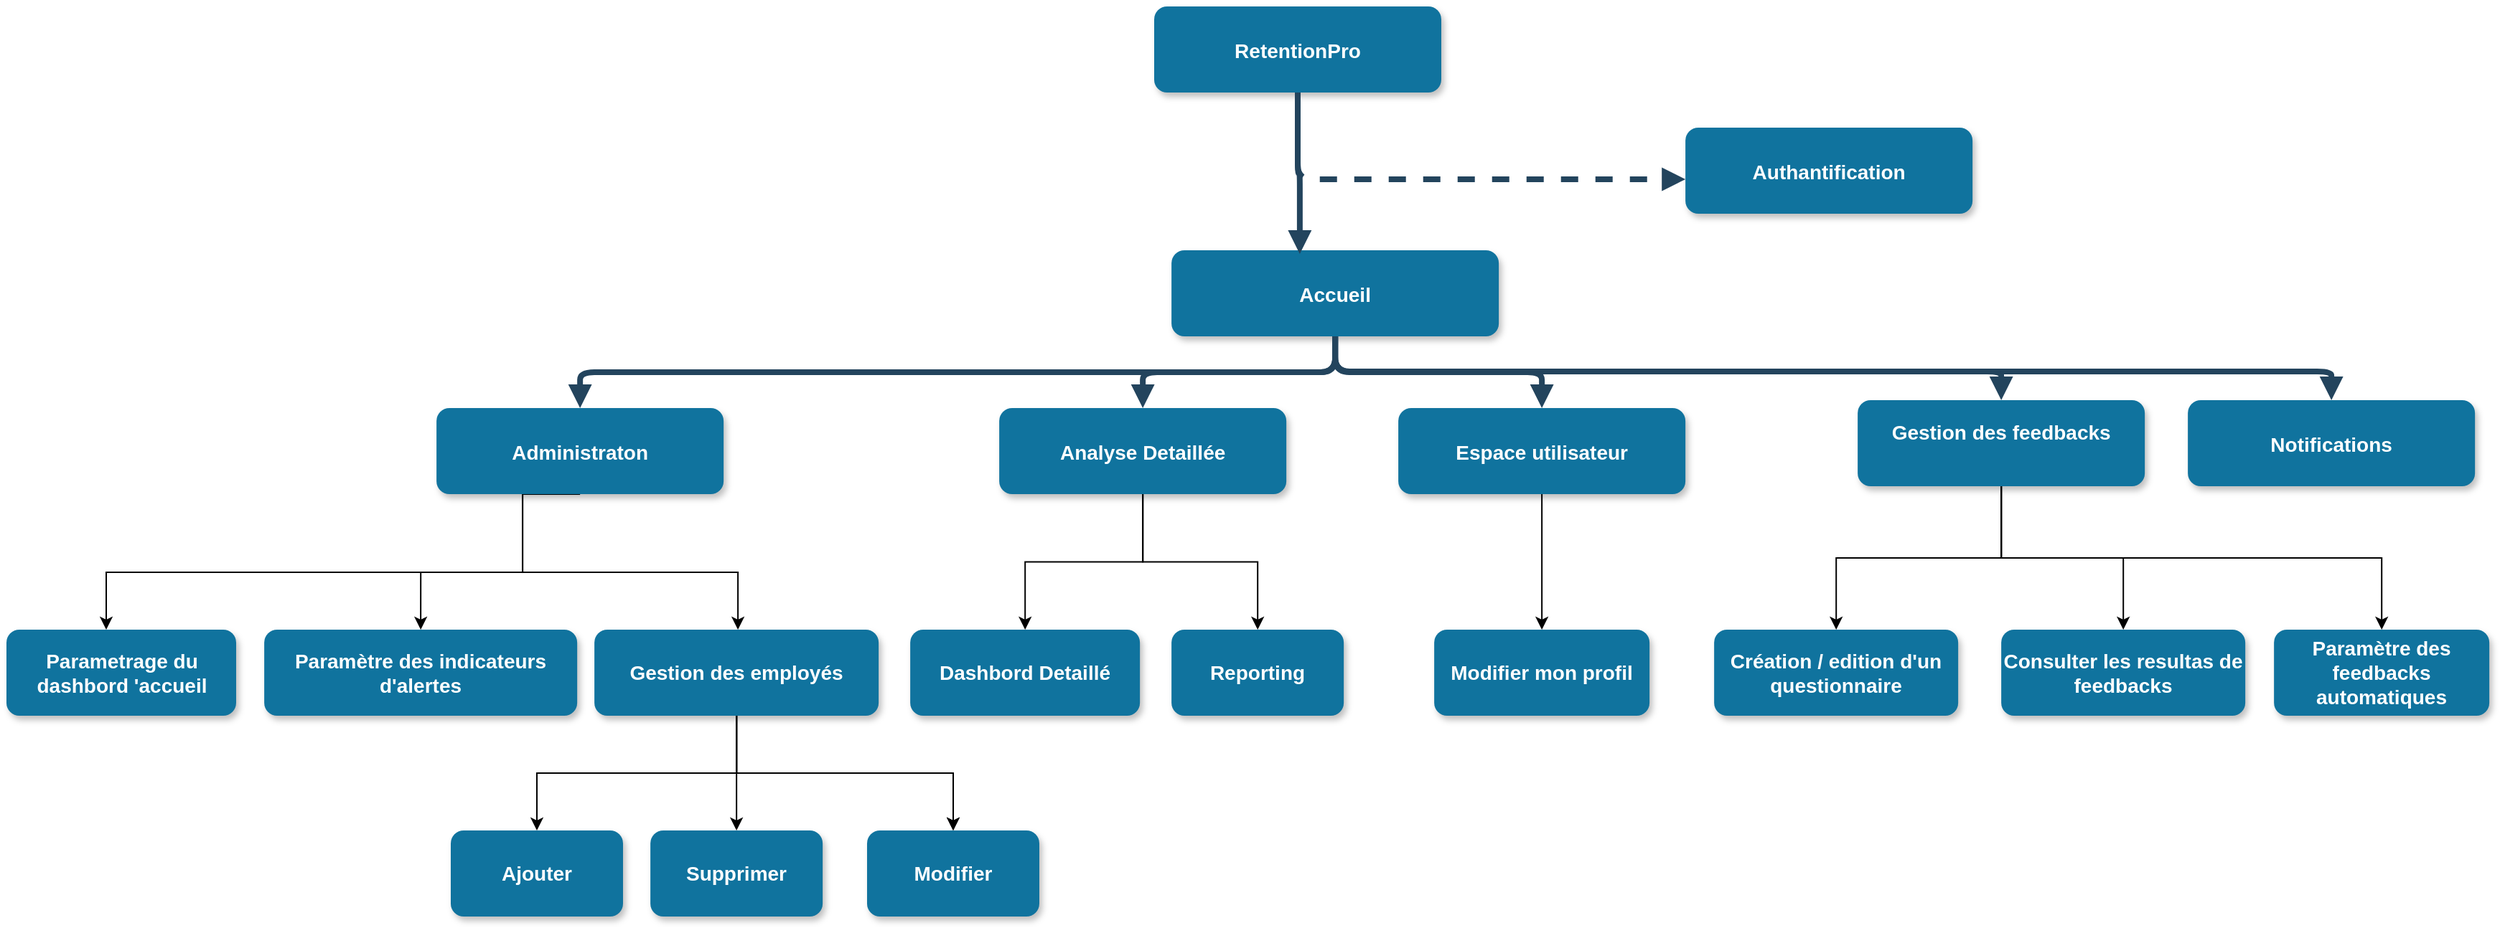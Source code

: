 <mxfile version="23.1.6" type="github">
  <diagram name="Page-1" id="97916047-d0de-89f5-080d-49f4d83e522f">
    <mxGraphModel dx="3520" dy="1888" grid="1" gridSize="10" guides="1" tooltips="1" connect="1" arrows="1" fold="1" page="1" pageScale="1.5" pageWidth="1169" pageHeight="827" background="none" math="0" shadow="0">
      <root>
        <mxCell id="0" />
        <mxCell id="1" parent="0" />
        <mxCell id="2" value="RetentionPro" style="rounded=1;fillColor=#10739E;strokeColor=none;shadow=1;gradientColor=none;fontStyle=1;fontColor=#FFFFFF;fontSize=14;" parent="1" vertex="1">
          <mxGeometry x="800" y="205.5" width="200" height="60" as="geometry" />
        </mxCell>
        <mxCell id="3" value="Accueil" style="rounded=1;fillColor=#10739E;strokeColor=none;shadow=1;gradientColor=none;fontStyle=1;fontColor=#FFFFFF;fontSize=14;" parent="1" vertex="1">
          <mxGeometry x="812.07" y="375.5" width="228" height="60" as="geometry" />
        </mxCell>
        <mxCell id="0NrtANAy2df6LXkTk619-73" value="" style="edgeStyle=orthogonalEdgeStyle;rounded=0;orthogonalLoop=1;jettySize=auto;html=1;exitX=0.5;exitY=1;exitDx=0;exitDy=0;" edge="1" parent="1" source="4" target="0NrtANAy2df6LXkTk619-72">
          <mxGeometry relative="1" as="geometry">
            <mxPoint x="231.031" y="600" as="sourcePoint" />
            <mxPoint x="70.069" y="694.5" as="targetPoint" />
            <Array as="points">
              <mxPoint x="360.07" y="546" />
              <mxPoint x="360.07" y="600" />
              <mxPoint x="510.07" y="600" />
            </Array>
          </mxGeometry>
        </mxCell>
        <mxCell id="0NrtANAy2df6LXkTk619-101" value="" style="edgeStyle=orthogonalEdgeStyle;rounded=0;orthogonalLoop=1;jettySize=auto;html=1;entryX=0.5;entryY=0;entryDx=0;entryDy=0;" edge="1" parent="1" source="4" target="0NrtANAy2df6LXkTk619-75">
          <mxGeometry relative="1" as="geometry">
            <mxPoint x="160.07" y="515.5" as="targetPoint" />
            <Array as="points">
              <mxPoint x="360.07" y="600" />
              <mxPoint x="289.07" y="600" />
            </Array>
          </mxGeometry>
        </mxCell>
        <mxCell id="4" value="Administraton" style="rounded=1;fillColor=#10739E;strokeColor=none;shadow=1;gradientColor=none;fontStyle=1;fontColor=#FFFFFF;fontSize=14;" parent="1" vertex="1">
          <mxGeometry x="300.07" y="485.5" width="200" height="60" as="geometry" />
        </mxCell>
        <mxCell id="0NrtANAy2df6LXkTk619-79" value="" style="edgeStyle=orthogonalEdgeStyle;rounded=0;orthogonalLoop=1;jettySize=auto;html=1;" edge="1" parent="1" source="5" target="0NrtANAy2df6LXkTk619-78">
          <mxGeometry relative="1" as="geometry" />
        </mxCell>
        <mxCell id="0NrtANAy2df6LXkTk619-81" value="" style="edgeStyle=orthogonalEdgeStyle;rounded=0;orthogonalLoop=1;jettySize=auto;html=1;" edge="1" parent="1" source="5" target="0NrtANAy2df6LXkTk619-80">
          <mxGeometry relative="1" as="geometry" />
        </mxCell>
        <mxCell id="5" value="Analyse Detaillée" style="rounded=1;fillColor=#10739E;strokeColor=none;shadow=1;gradientColor=none;fontStyle=1;fontColor=#FFFFFF;fontSize=14;" parent="1" vertex="1">
          <mxGeometry x="692.07" y="485.5" width="200" height="60" as="geometry" />
        </mxCell>
        <mxCell id="0NrtANAy2df6LXkTk619-88" value="" style="edgeStyle=orthogonalEdgeStyle;rounded=0;orthogonalLoop=1;jettySize=auto;html=1;" edge="1" parent="1" source="6" target="0NrtANAy2df6LXkTk619-87">
          <mxGeometry relative="1" as="geometry" />
        </mxCell>
        <mxCell id="6" value="Espace utilisateur" style="rounded=1;fillColor=#10739E;strokeColor=none;shadow=1;gradientColor=none;fontStyle=1;fontColor=#FFFFFF;fontSize=14;" parent="1" vertex="1">
          <mxGeometry x="970.07" y="485.5" width="200" height="60" as="geometry" />
        </mxCell>
        <mxCell id="7" value="Authantification" style="rounded=1;fillColor=#10739E;strokeColor=none;shadow=1;gradientColor=none;fontStyle=1;fontColor=#FFFFFF;fontSize=14;" parent="1" vertex="1">
          <mxGeometry x="1170.07" y="290" width="200" height="60" as="geometry" />
        </mxCell>
        <mxCell id="29" value="" style="edgeStyle=elbowEdgeStyle;elbow=vertical;strokeWidth=4;endArrow=block;endFill=1;fontStyle=1;strokeColor=#23445D;entryX=0.392;entryY=0.042;entryDx=0;entryDy=0;entryPerimeter=0;" parent="1" source="2" target="3" edge="1">
          <mxGeometry x="22" y="165.5" width="100" height="100" as="geometry">
            <mxPoint x="892.07" y="280" as="sourcePoint" />
            <mxPoint x="896.07" y="360" as="targetPoint" />
          </mxGeometry>
        </mxCell>
        <mxCell id="30" value="" style="edgeStyle=elbowEdgeStyle;elbow=vertical;strokeWidth=4;endArrow=block;endFill=1;fontStyle=1;strokeColor=#23445D;" parent="1" source="3" target="5" edge="1">
          <mxGeometry x="22" y="165.5" width="100" height="100" as="geometry">
            <mxPoint x="172.07" y="295.5" as="sourcePoint" />
            <mxPoint x="272.07" y="195.5" as="targetPoint" />
          </mxGeometry>
        </mxCell>
        <mxCell id="31" value="" style="edgeStyle=elbowEdgeStyle;elbow=vertical;strokeWidth=4;endArrow=block;endFill=1;fontStyle=1;strokeColor=#23445D;" parent="1" source="3" target="4" edge="1">
          <mxGeometry x="22" y="165.5" width="100" height="100" as="geometry">
            <mxPoint x="172.07" y="295.5" as="sourcePoint" />
            <mxPoint x="272.07" y="195.5" as="targetPoint" />
          </mxGeometry>
        </mxCell>
        <mxCell id="32" value="" style="edgeStyle=elbowEdgeStyle;elbow=vertical;strokeWidth=4;endArrow=block;endFill=1;fontStyle=1;strokeColor=#23445D;" parent="1" source="3" target="6" edge="1">
          <mxGeometry x="22" y="165.5" width="100" height="100" as="geometry">
            <mxPoint x="172.07" y="295.5" as="sourcePoint" />
            <mxPoint x="272.07" y="195.5" as="targetPoint" />
          </mxGeometry>
        </mxCell>
        <mxCell id="33" value="" style="edgeStyle=elbowEdgeStyle;elbow=vertical;strokeWidth=4;endArrow=block;endFill=1;fontStyle=1;dashed=1;strokeColor=#23445D;" parent="1" source="2" target="7" edge="1">
          <mxGeometry x="22" y="165.5" width="100" height="100" as="geometry">
            <mxPoint x="900.0" y="265.5" as="sourcePoint" />
            <mxPoint x="1140.0" y="326" as="targetPoint" />
            <Array as="points">
              <mxPoint x="900.0" y="326" />
            </Array>
          </mxGeometry>
        </mxCell>
        <mxCell id="0NrtANAy2df6LXkTk619-61" value="Notifications" style="rounded=1;fillColor=#10739E;strokeColor=none;shadow=1;gradientColor=none;fontStyle=1;fontColor=#FFFFFF;fontSize=14;" vertex="1" parent="1">
          <mxGeometry x="1520.07" y="480" width="200" height="60" as="geometry" />
        </mxCell>
        <mxCell id="0NrtANAy2df6LXkTk619-90" value="" style="edgeStyle=orthogonalEdgeStyle;rounded=0;orthogonalLoop=1;jettySize=auto;html=1;" edge="1" parent="1" source="0NrtANAy2df6LXkTk619-62" target="0NrtANAy2df6LXkTk619-89">
          <mxGeometry relative="1" as="geometry">
            <Array as="points">
              <mxPoint x="1580.07" y="590" />
              <mxPoint x="1455.07" y="590" />
            </Array>
          </mxGeometry>
        </mxCell>
        <mxCell id="0NrtANAy2df6LXkTk619-92" value="" style="edgeStyle=orthogonalEdgeStyle;rounded=0;orthogonalLoop=1;jettySize=auto;html=1;" edge="1" parent="1" source="0NrtANAy2df6LXkTk619-62" target="0NrtANAy2df6LXkTk619-91">
          <mxGeometry relative="1" as="geometry">
            <Array as="points">
              <mxPoint x="1580.07" y="590" />
              <mxPoint x="1655.07" y="590" />
            </Array>
          </mxGeometry>
        </mxCell>
        <mxCell id="0NrtANAy2df6LXkTk619-94" value="" style="edgeStyle=orthogonalEdgeStyle;rounded=0;orthogonalLoop=1;jettySize=auto;html=1;" edge="1" parent="1" source="0NrtANAy2df6LXkTk619-62" target="0NrtANAy2df6LXkTk619-93">
          <mxGeometry relative="1" as="geometry">
            <Array as="points">
              <mxPoint x="1580.07" y="590" />
              <mxPoint x="1835.07" y="590" />
            </Array>
          </mxGeometry>
        </mxCell>
        <mxCell id="0NrtANAy2df6LXkTk619-62" value="Gestion des feedbacks&#xa;" style="rounded=1;fillColor=#10739E;strokeColor=none;shadow=1;gradientColor=none;fontStyle=1;fontColor=#FFFFFF;fontSize=14;" vertex="1" parent="1">
          <mxGeometry x="1290.07" y="480" width="200" height="60" as="geometry" />
        </mxCell>
        <mxCell id="0NrtANAy2df6LXkTk619-69" value="" style="edgeStyle=elbowEdgeStyle;elbow=vertical;strokeWidth=4;endArrow=block;endFill=1;fontStyle=1;strokeColor=#23445D;entryX=0.5;entryY=0;entryDx=0;entryDy=0;" edge="1" parent="1" source="3" target="0NrtANAy2df6LXkTk619-61">
          <mxGeometry x="22" y="165.5" width="100" height="100" as="geometry">
            <mxPoint x="930.07" y="430" as="sourcePoint" />
            <mxPoint x="1356.07" y="485.5" as="targetPoint" />
            <Array as="points">
              <mxPoint x="1240.07" y="460" />
            </Array>
          </mxGeometry>
        </mxCell>
        <mxCell id="0NrtANAy2df6LXkTk619-70" value="" style="edgeStyle=elbowEdgeStyle;elbow=vertical;strokeWidth=4;endArrow=block;endFill=1;fontStyle=1;strokeColor=#23445D;exitX=0.5;exitY=1;exitDx=0;exitDy=0;entryX=0.5;entryY=0;entryDx=0;entryDy=0;" edge="1" parent="1" source="3" target="0NrtANAy2df6LXkTk619-62">
          <mxGeometry x="22" y="165.5" width="100" height="100" as="geometry">
            <mxPoint x="1350.07" y="460" as="sourcePoint" />
            <mxPoint x="1606.07" y="485.5" as="targetPoint" />
            <Array as="points">
              <mxPoint x="1490.07" y="460" />
            </Array>
          </mxGeometry>
        </mxCell>
        <mxCell id="0NrtANAy2df6LXkTk619-104" value="" style="edgeStyle=orthogonalEdgeStyle;rounded=0;orthogonalLoop=1;jettySize=auto;html=1;" edge="1" parent="1" source="0NrtANAy2df6LXkTk619-72" target="0NrtANAy2df6LXkTk619-103">
          <mxGeometry relative="1" as="geometry" />
        </mxCell>
        <mxCell id="0NrtANAy2df6LXkTk619-106" value="" style="edgeStyle=orthogonalEdgeStyle;rounded=0;orthogonalLoop=1;jettySize=auto;html=1;" edge="1" parent="1" source="0NrtANAy2df6LXkTk619-72" target="0NrtANAy2df6LXkTk619-105">
          <mxGeometry relative="1" as="geometry" />
        </mxCell>
        <mxCell id="0NrtANAy2df6LXkTk619-108" value="" style="edgeStyle=orthogonalEdgeStyle;rounded=0;orthogonalLoop=1;jettySize=auto;html=1;" edge="1" parent="1" source="0NrtANAy2df6LXkTk619-72" target="0NrtANAy2df6LXkTk619-105">
          <mxGeometry relative="1" as="geometry" />
        </mxCell>
        <mxCell id="0NrtANAy2df6LXkTk619-110" value="" style="edgeStyle=orthogonalEdgeStyle;rounded=0;orthogonalLoop=1;jettySize=auto;html=1;" edge="1" parent="1" source="0NrtANAy2df6LXkTk619-72" target="0NrtANAy2df6LXkTk619-109">
          <mxGeometry relative="1" as="geometry" />
        </mxCell>
        <mxCell id="0NrtANAy2df6LXkTk619-72" value="Gestion des employés" style="whiteSpace=wrap;html=1;fontSize=14;fillColor=#10739E;strokeColor=none;fontColor=#FFFFFF;rounded=1;shadow=1;gradientColor=none;fontStyle=1;" vertex="1" parent="1">
          <mxGeometry x="410.07" y="640" width="198" height="60" as="geometry" />
        </mxCell>
        <mxCell id="0NrtANAy2df6LXkTk619-75" value="Paramètre des indicateurs d&#39;alertes" style="whiteSpace=wrap;html=1;fontSize=14;fillColor=#10739E;strokeColor=none;fontColor=#FFFFFF;rounded=1;shadow=1;gradientColor=none;fontStyle=1;" vertex="1" parent="1">
          <mxGeometry x="180.07" y="640" width="218" height="60" as="geometry" />
        </mxCell>
        <mxCell id="0NrtANAy2df6LXkTk619-78" value="Reporting" style="whiteSpace=wrap;html=1;fontSize=14;fillColor=#10739E;strokeColor=none;fontColor=#FFFFFF;rounded=1;shadow=1;gradientColor=none;fontStyle=1;" vertex="1" parent="1">
          <mxGeometry x="812.07" y="640" width="120" height="60" as="geometry" />
        </mxCell>
        <mxCell id="0NrtANAy2df6LXkTk619-80" value="Dashbord Detaillé" style="rounded=1;whiteSpace=wrap;html=1;fontSize=14;fillColor=#10739E;strokeColor=none;fontColor=#FFFFFF;shadow=1;gradientColor=none;fontStyle=1;" vertex="1" parent="1">
          <mxGeometry x="630.07" y="640" width="160" height="60" as="geometry" />
        </mxCell>
        <mxCell id="0NrtANAy2df6LXkTk619-87" value="Modifier mon profil" style="rounded=1;whiteSpace=wrap;html=1;fontSize=14;fillColor=#10739E;strokeColor=none;fontColor=#FFFFFF;shadow=1;gradientColor=none;fontStyle=1;" vertex="1" parent="1">
          <mxGeometry x="995.07" y="640" width="150" height="60" as="geometry" />
        </mxCell>
        <mxCell id="0NrtANAy2df6LXkTk619-89" value="Création / edition d&#39;un questionnaire" style="rounded=1;whiteSpace=wrap;html=1;fontSize=14;fillColor=#10739E;strokeColor=none;fontColor=#FFFFFF;shadow=1;gradientColor=none;fontStyle=1;" vertex="1" parent="1">
          <mxGeometry x="1190.07" y="640" width="170" height="60" as="geometry" />
        </mxCell>
        <mxCell id="0NrtANAy2df6LXkTk619-91" value="Consulter les resultas de feedbacks" style="rounded=1;whiteSpace=wrap;html=1;fontSize=14;fillColor=#10739E;strokeColor=none;fontColor=#FFFFFF;shadow=1;gradientColor=none;fontStyle=1;" vertex="1" parent="1">
          <mxGeometry x="1390.07" y="640" width="170" height="60" as="geometry" />
        </mxCell>
        <mxCell id="0NrtANAy2df6LXkTk619-93" value="Paramètre des feedbacks automatiques" style="whiteSpace=wrap;html=1;fontSize=14;fillColor=#10739E;strokeColor=none;fontColor=#FFFFFF;rounded=1;shadow=1;gradientColor=none;fontStyle=1;" vertex="1" parent="1">
          <mxGeometry x="1580.07" y="640" width="150" height="60" as="geometry" />
        </mxCell>
        <mxCell id="0NrtANAy2df6LXkTk619-95" value="" style="edgeStyle=orthogonalEdgeStyle;rounded=0;orthogonalLoop=1;jettySize=auto;html=1;" edge="1" parent="1" source="4" target="0NrtANAy2df6LXkTk619-82">
          <mxGeometry relative="1" as="geometry">
            <mxPoint x="190.07" y="546" as="sourcePoint" />
            <mxPoint x="90.07" y="640" as="targetPoint" />
            <Array as="points">
              <mxPoint x="360" y="600" />
              <mxPoint x="70" y="600" />
            </Array>
          </mxGeometry>
        </mxCell>
        <mxCell id="0NrtANAy2df6LXkTk619-82" value="Parametrage du dashbord &#39;accueil" style="whiteSpace=wrap;html=1;fontSize=14;fillColor=#10739E;strokeColor=none;fontColor=#FFFFFF;rounded=1;shadow=1;gradientColor=none;fontStyle=1;" vertex="1" parent="1">
          <mxGeometry x="0.5" y="640" width="160" height="60" as="geometry" />
        </mxCell>
        <mxCell id="0NrtANAy2df6LXkTk619-103" value="Ajouter" style="whiteSpace=wrap;html=1;fontSize=14;fillColor=#10739E;strokeColor=none;fontColor=#FFFFFF;rounded=1;shadow=1;gradientColor=none;fontStyle=1;" vertex="1" parent="1">
          <mxGeometry x="310" y="780" width="120" height="60" as="geometry" />
        </mxCell>
        <mxCell id="0NrtANAy2df6LXkTk619-105" value="Modifier" style="whiteSpace=wrap;html=1;fontSize=14;fillColor=#10739E;strokeColor=none;fontColor=#FFFFFF;rounded=1;shadow=1;gradientColor=none;fontStyle=1;" vertex="1" parent="1">
          <mxGeometry x="600.0" y="780" width="120" height="60" as="geometry" />
        </mxCell>
        <mxCell id="0NrtANAy2df6LXkTk619-109" value="Supprimer" style="rounded=1;whiteSpace=wrap;html=1;fontSize=14;fillColor=#10739E;strokeColor=none;fontColor=#FFFFFF;shadow=1;gradientColor=none;fontStyle=1;" vertex="1" parent="1">
          <mxGeometry x="449.07" y="780" width="120" height="60" as="geometry" />
        </mxCell>
      </root>
    </mxGraphModel>
  </diagram>
</mxfile>

